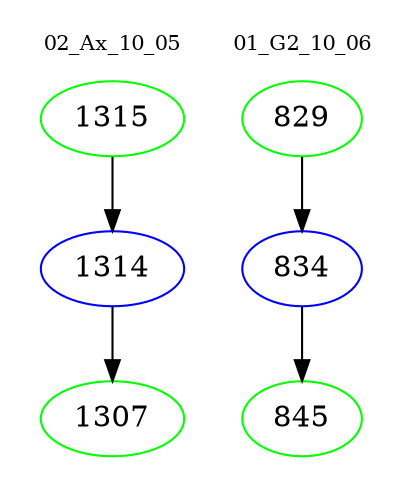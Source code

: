 digraph{
subgraph cluster_0 {
color = white
label = "02_Ax_10_05";
fontsize=10;
T0_1315 [label="1315", color="green"]
T0_1315 -> T0_1314 [color="black"]
T0_1314 [label="1314", color="blue"]
T0_1314 -> T0_1307 [color="black"]
T0_1307 [label="1307", color="green"]
}
subgraph cluster_1 {
color = white
label = "01_G2_10_06";
fontsize=10;
T1_829 [label="829", color="green"]
T1_829 -> T1_834 [color="black"]
T1_834 [label="834", color="blue"]
T1_834 -> T1_845 [color="black"]
T1_845 [label="845", color="green"]
}
}
